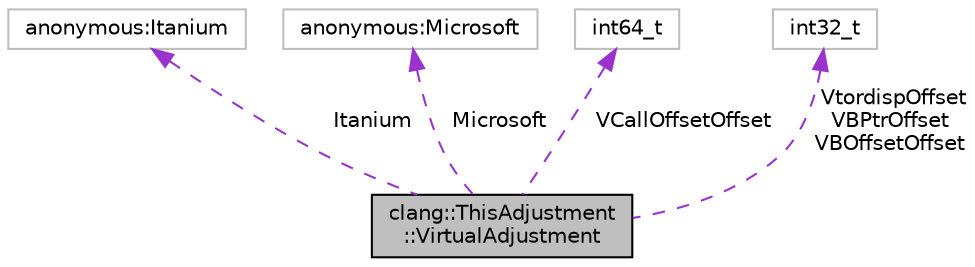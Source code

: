 digraph "clang::ThisAdjustment::VirtualAdjustment"
{
 // LATEX_PDF_SIZE
  bgcolor="transparent";
  edge [fontname="Helvetica",fontsize="10",labelfontname="Helvetica",labelfontsize="10"];
  node [fontname="Helvetica",fontsize="10",shape=record];
  Node1 [label="clang::ThisAdjustment\l::VirtualAdjustment",height=0.2,width=0.4,color="black", fillcolor="grey75", style="filled", fontcolor="black",tooltip="Holds the ABI-specific information about the virtual this adjustment, if needed."];
  Node2 -> Node1 [dir="back",color="darkorchid3",fontsize="10",style="dashed",label=" Itanium" ,fontname="Helvetica"];
  Node2 [label="anonymous:Itanium",height=0.2,width=0.4,color="grey75",tooltip=" "];
  Node3 -> Node1 [dir="back",color="darkorchid3",fontsize="10",style="dashed",label=" Microsoft" ,fontname="Helvetica"];
  Node3 [label="anonymous:Microsoft",height=0.2,width=0.4,color="grey75",tooltip=" "];
  Node4 -> Node1 [dir="back",color="darkorchid3",fontsize="10",style="dashed",label=" VCallOffsetOffset" ,fontname="Helvetica"];
  Node4 [label="int64_t",height=0.2,width=0.4,color="grey75",tooltip=" "];
  Node5 -> Node1 [dir="back",color="darkorchid3",fontsize="10",style="dashed",label=" VtordispOffset\nVBPtrOffset\nVBOffsetOffset" ,fontname="Helvetica"];
  Node5 [label="int32_t",height=0.2,width=0.4,color="grey75",tooltip=" "];
}
